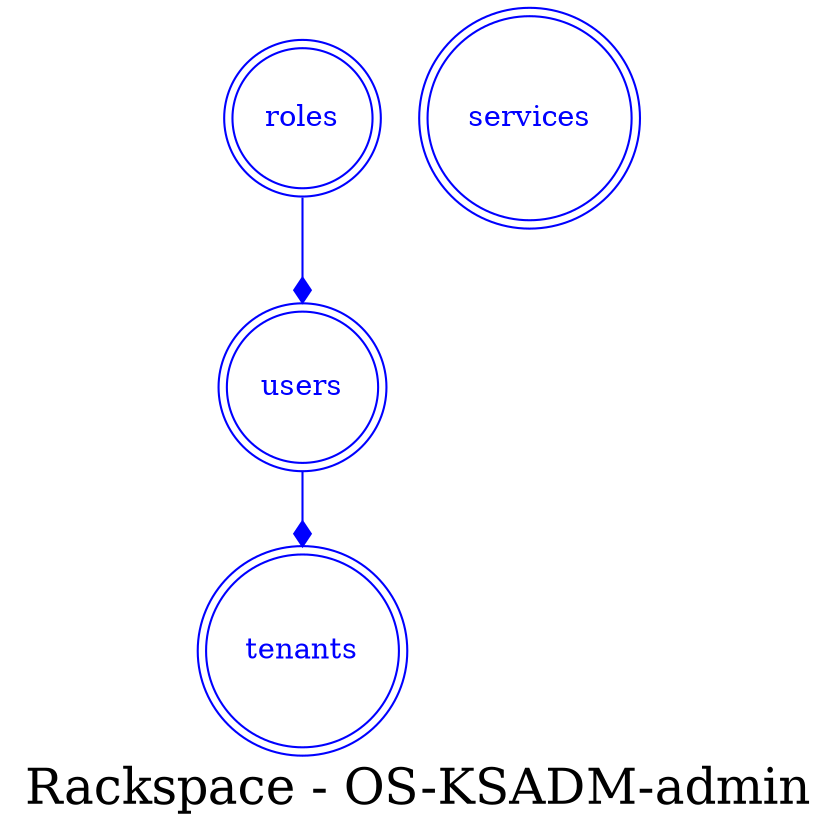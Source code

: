 digraph LexiconGraph {
graph[label="Rackspace - OS-KSADM-admin", fontsize=24]
splines=true
"tenants" [color=blue, fontcolor=blue, shape=doublecircle]
"users" [color=blue, fontcolor=blue, shape=doublecircle]
"roles" [color=blue, fontcolor=blue, shape=doublecircle]
"services" [color=blue, fontcolor=blue, shape=doublecircle]
"users" -> "tenants" [color=blue, fontcolor=blue, arrowhead=diamond, arrowtail=none]
"roles" -> "users" [color=blue, fontcolor=blue, arrowhead=diamond, arrowtail=none]
}
